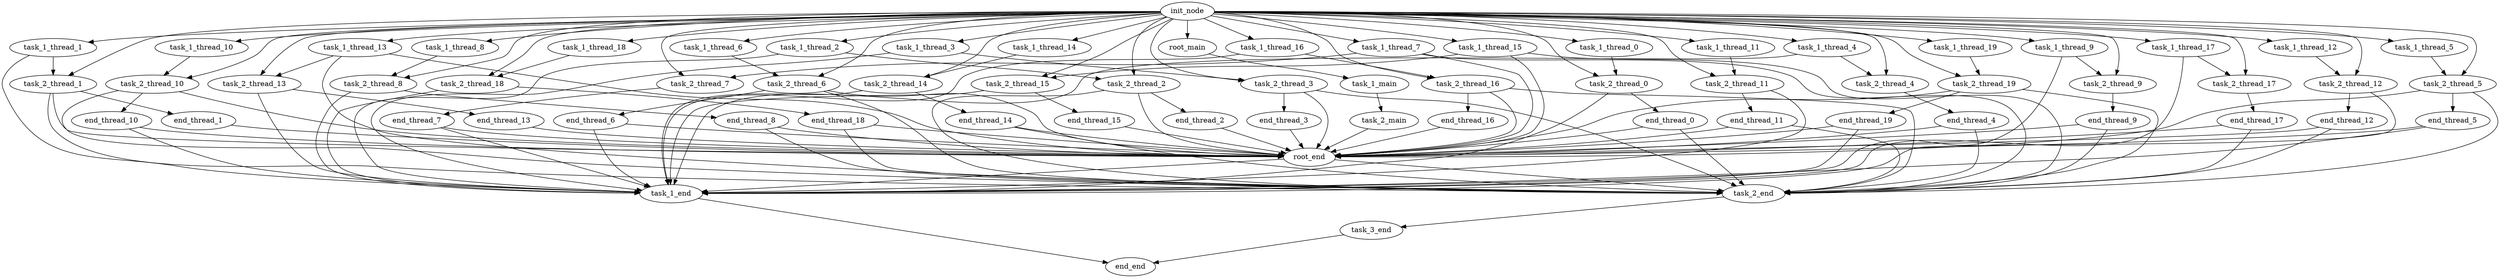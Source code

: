 digraph G {
init_node [size="1.0"];root_main [size="0.000000e+00"];task_1_main [size="2.129140e+01"];task_2_main [size="1.540917e+01"];root_main -> task_1_main [size="1.000000e-12"];
task_1_main -> task_2_main [size="2.003192e+01"];
task_1_thread_0 [size="2.129140e+01"];task_2_thread_0 [size="1.540917e+01"];end_thread_0 [size="0.000000e+00"];task_1_thread_0 -> task_2_thread_0 [size="2.003192e+01"];
task_2_thread_0 -> end_thread_0 [size="1.000000e-12"];
task_1_thread_1 [size="2.129140e+01"];task_2_thread_1 [size="1.540917e+01"];end_thread_1 [size="0.000000e+00"];task_1_thread_1 -> task_2_thread_1 [size="2.003192e+01"];
task_2_thread_1 -> end_thread_1 [size="1.000000e-12"];
task_1_thread_2 [size="2.129140e+01"];task_2_thread_2 [size="1.540917e+01"];end_thread_2 [size="0.000000e+00"];task_1_thread_2 -> task_2_thread_2 [size="2.003192e+01"];
task_2_thread_2 -> end_thread_2 [size="1.000000e-12"];
task_1_thread_3 [size="2.129140e+01"];task_2_thread_3 [size="1.540917e+01"];end_thread_3 [size="0.000000e+00"];task_1_thread_3 -> task_2_thread_3 [size="2.003192e+01"];
task_2_thread_3 -> end_thread_3 [size="1.000000e-12"];
task_1_thread_4 [size="2.129140e+01"];task_2_thread_4 [size="1.540917e+01"];end_thread_4 [size="0.000000e+00"];task_1_thread_4 -> task_2_thread_4 [size="2.003192e+01"];
task_2_thread_4 -> end_thread_4 [size="1.000000e-12"];
task_1_thread_5 [size="2.129140e+01"];task_2_thread_5 [size="1.540917e+01"];end_thread_5 [size="0.000000e+00"];task_1_thread_5 -> task_2_thread_5 [size="2.003192e+01"];
task_2_thread_5 -> end_thread_5 [size="1.000000e-12"];
task_1_thread_6 [size="2.129140e+01"];task_2_thread_6 [size="1.540917e+01"];end_thread_6 [size="0.000000e+00"];task_1_thread_6 -> task_2_thread_6 [size="2.003192e+01"];
task_2_thread_6 -> end_thread_6 [size="1.000000e-12"];
task_1_thread_7 [size="2.129140e+01"];task_2_thread_7 [size="1.540917e+01"];end_thread_7 [size="0.000000e+00"];task_1_thread_7 -> task_2_thread_7 [size="2.003192e+01"];
task_2_thread_7 -> end_thread_7 [size="1.000000e-12"];
task_1_thread_8 [size="2.129140e+01"];task_2_thread_8 [size="1.540917e+01"];end_thread_8 [size="0.000000e+00"];task_1_thread_8 -> task_2_thread_8 [size="2.003192e+01"];
task_2_thread_8 -> end_thread_8 [size="1.000000e-12"];
task_1_thread_9 [size="2.129140e+01"];task_2_thread_9 [size="1.540917e+01"];end_thread_9 [size="0.000000e+00"];task_1_thread_9 -> task_2_thread_9 [size="2.003192e+01"];
task_2_thread_9 -> end_thread_9 [size="1.000000e-12"];
task_1_thread_10 [size="2.129140e+01"];task_2_thread_10 [size="1.540917e+01"];end_thread_10 [size="0.000000e+00"];task_1_thread_10 -> task_2_thread_10 [size="2.003192e+01"];
task_2_thread_10 -> end_thread_10 [size="1.000000e-12"];
task_1_thread_11 [size="2.129140e+01"];task_2_thread_11 [size="1.540917e+01"];end_thread_11 [size="0.000000e+00"];task_1_thread_11 -> task_2_thread_11 [size="2.003192e+01"];
task_2_thread_11 -> end_thread_11 [size="1.000000e-12"];
task_1_thread_12 [size="2.129140e+01"];task_2_thread_12 [size="1.540917e+01"];end_thread_12 [size="0.000000e+00"];task_1_thread_12 -> task_2_thread_12 [size="2.003192e+01"];
task_2_thread_12 -> end_thread_12 [size="1.000000e-12"];
task_1_thread_13 [size="2.129140e+01"];task_2_thread_13 [size="1.540917e+01"];end_thread_13 [size="0.000000e+00"];task_1_thread_13 -> task_2_thread_13 [size="2.003192e+01"];
task_2_thread_13 -> end_thread_13 [size="1.000000e-12"];
task_1_thread_14 [size="2.129140e+01"];task_2_thread_14 [size="1.540917e+01"];end_thread_14 [size="0.000000e+00"];task_1_thread_14 -> task_2_thread_14 [size="2.003192e+01"];
task_2_thread_14 -> end_thread_14 [size="1.000000e-12"];
task_1_thread_15 [size="2.129140e+01"];task_2_thread_15 [size="1.540917e+01"];end_thread_15 [size="0.000000e+00"];task_1_thread_15 -> task_2_thread_15 [size="2.003192e+01"];
task_2_thread_15 -> end_thread_15 [size="1.000000e-12"];
task_1_thread_16 [size="2.129140e+01"];task_2_thread_16 [size="1.540917e+01"];end_thread_16 [size="0.000000e+00"];task_1_thread_16 -> task_2_thread_16 [size="2.003192e+01"];
task_2_thread_16 -> end_thread_16 [size="1.000000e-12"];
task_1_thread_17 [size="2.129140e+01"];task_2_thread_17 [size="1.540917e+01"];end_thread_17 [size="0.000000e+00"];task_1_thread_17 -> task_2_thread_17 [size="2.003192e+01"];
task_2_thread_17 -> end_thread_17 [size="1.000000e-12"];
task_1_thread_18 [size="2.129140e+01"];task_2_thread_18 [size="1.540917e+01"];end_thread_18 [size="0.000000e+00"];task_1_thread_18 -> task_2_thread_18 [size="2.003192e+01"];
task_2_thread_18 -> end_thread_18 [size="1.000000e-12"];
task_1_thread_19 [size="2.129140e+01"];task_2_thread_19 [size="1.540917e+01"];end_thread_19 [size="0.000000e+00"];task_1_thread_19 -> task_2_thread_19 [size="2.003192e+01"];
task_2_thread_19 -> end_thread_19 [size="1.000000e-12"];
root_end [size="0.000000e+00"];task_1_end [size="2.129140e+01"];task_2_end [size="1.540917e+01"];task_3_end [size="7.874991e+00"];end_end [size="0.000000e+00"];root_end -> task_1_end [size="1.000000e-12"];
root_end -> task_2_end [size="1.000000e-12"];
task_1_end -> end_end [size="1.000000e-12"];
task_2_end -> task_3_end [size="1.023749e+01"];
task_3_end -> end_end [size="1.000000e-12"];
init_node -> root_main [size="0.0"];
init_node -> task_1_thread_0 [size="0.0"];
init_node -> task_2_thread_0 [size="0.0"];
init_node -> task_1_thread_1 [size="0.0"];
init_node -> task_2_thread_1 [size="0.0"];
init_node -> task_1_thread_2 [size="0.0"];
init_node -> task_2_thread_2 [size="0.0"];
init_node -> task_1_thread_3 [size="0.0"];
init_node -> task_2_thread_3 [size="0.0"];
init_node -> task_1_thread_4 [size="0.0"];
init_node -> task_2_thread_4 [size="0.0"];
init_node -> task_1_thread_5 [size="0.0"];
init_node -> task_2_thread_5 [size="0.0"];
init_node -> task_1_thread_6 [size="0.0"];
init_node -> task_2_thread_6 [size="0.0"];
init_node -> task_1_thread_7 [size="0.0"];
init_node -> task_2_thread_7 [size="0.0"];
init_node -> task_1_thread_8 [size="0.0"];
init_node -> task_2_thread_8 [size="0.0"];
init_node -> task_1_thread_9 [size="0.0"];
init_node -> task_2_thread_9 [size="0.0"];
init_node -> task_1_thread_10 [size="0.0"];
init_node -> task_2_thread_10 [size="0.0"];
init_node -> task_1_thread_11 [size="0.0"];
init_node -> task_2_thread_11 [size="0.0"];
init_node -> task_1_thread_12 [size="0.0"];
init_node -> task_2_thread_12 [size="0.0"];
init_node -> task_1_thread_13 [size="0.0"];
init_node -> task_2_thread_13 [size="0.0"];
init_node -> task_1_thread_14 [size="0.0"];
init_node -> task_2_thread_14 [size="0.0"];
init_node -> task_1_thread_15 [size="0.0"];
init_node -> task_2_thread_15 [size="0.0"];
init_node -> task_1_thread_16 [size="0.0"];
init_node -> task_2_thread_16 [size="0.0"];
init_node -> task_1_thread_17 [size="0.0"];
init_node -> task_2_thread_17 [size="0.0"];
init_node -> task_1_thread_18 [size="0.0"];
init_node -> task_2_thread_18 [size="0.0"];
init_node -> task_1_thread_19 [size="0.0"];
init_node -> task_2_thread_19 [size="0.0"];
task_2_main -> root_end [size="14.404344855658838"];
end_thread_0 -> root_end [size="0.0"];
end_thread_0 -> task_2_end [size="0.0"];
task_2_thread_0 -> task_1_end [size="0.0"];
task_2_thread_1 -> root_end [size="0.0"];
task_2_thread_1 -> task_2_end [size="0.0"];
task_1_thread_1 -> task_1_end [size="0.0"];
end_thread_1 -> root_end [size="3.096838854883824e-13"];
task_2_thread_2 -> root_end [size="0.0"];
task_2_thread_2 -> task_2_end [size="0.0"];
task_1_thread_2 -> task_1_end [size="0.0"];
end_thread_2 -> root_end [size="3.096838854883824e-13"];
task_2_thread_3 -> root_end [size="0.0"];
task_2_thread_3 -> task_2_end [size="0.0"];
task_1_thread_3 -> task_1_end [size="0.0"];
end_thread_3 -> root_end [size="3.096838854883824e-13"];
end_thread_4 -> root_end [size="0.0"];
end_thread_4 -> task_2_end [size="0.0"];
task_1_thread_4 -> task_1_end [size="0.0"];
task_2_thread_5 -> root_end [size="0.0"];
task_2_thread_5 -> task_2_end [size="0.0"];
end_thread_5 -> task_1_end [size="0.0"];
end_thread_5 -> root_end [size="3.096838854883824e-13"];
task_2_thread_6 -> root_end [size="0.0"];
task_2_thread_6 -> task_2_end [size="0.0"];
end_thread_6 -> task_1_end [size="0.0"];
end_thread_6 -> root_end [size="3.096838854883824e-13"];
task_1_thread_7 -> root_end [size="0.0"];
task_1_thread_7 -> task_2_end [size="0.0"];
end_thread_7 -> task_1_end [size="0.0"];
end_thread_7 -> root_end [size="3.096838854883824e-13"];
end_thread_8 -> root_end [size="0.0"];
end_thread_8 -> task_2_end [size="0.0"];
task_2_thread_8 -> task_1_end [size="0.0"];
end_thread_9 -> root_end [size="0.0"];
end_thread_9 -> task_2_end [size="0.0"];
task_1_thread_9 -> task_1_end [size="0.0"];
task_2_thread_10 -> root_end [size="0.0"];
task_2_thread_10 -> task_2_end [size="0.0"];
end_thread_10 -> task_1_end [size="0.0"];
end_thread_10 -> root_end [size="3.096838854883824e-13"];
end_thread_11 -> root_end [size="0.0"];
end_thread_11 -> task_2_end [size="0.0"];
task_2_thread_11 -> task_1_end [size="0.0"];
end_thread_12 -> root_end [size="0.0"];
end_thread_12 -> task_2_end [size="0.0"];
task_2_thread_12 -> task_1_end [size="0.0"];
task_1_thread_13 -> root_end [size="0.0"];
task_1_thread_13 -> task_2_end [size="0.0"];
task_2_thread_13 -> task_1_end [size="0.0"];
end_thread_13 -> root_end [size="3.096838854883824e-13"];
end_thread_14 -> root_end [size="0.0"];
end_thread_14 -> task_2_end [size="0.0"];
task_2_thread_14 -> task_1_end [size="0.0"];
task_1_thread_15 -> root_end [size="0.0"];
task_1_thread_15 -> task_2_end [size="0.0"];
task_2_thread_15 -> task_1_end [size="0.0"];
end_thread_15 -> root_end [size="3.096838854883824e-13"];
task_2_thread_16 -> root_end [size="0.0"];
task_2_thread_16 -> task_2_end [size="0.0"];
task_1_thread_16 -> task_1_end [size="0.0"];
end_thread_16 -> root_end [size="3.096838854883824e-13"];
end_thread_17 -> root_end [size="0.0"];
end_thread_17 -> task_2_end [size="0.0"];
task_1_thread_17 -> task_1_end [size="0.0"];
end_thread_18 -> root_end [size="0.0"];
end_thread_18 -> task_2_end [size="0.0"];
task_2_thread_18 -> task_1_end [size="0.0"];
task_2_thread_19 -> root_end [size="0.0"];
task_2_thread_19 -> task_2_end [size="0.0"];
end_thread_19 -> task_1_end [size="0.0"];
end_thread_19 -> root_end [size="3.096838854883824e-13"];
}
